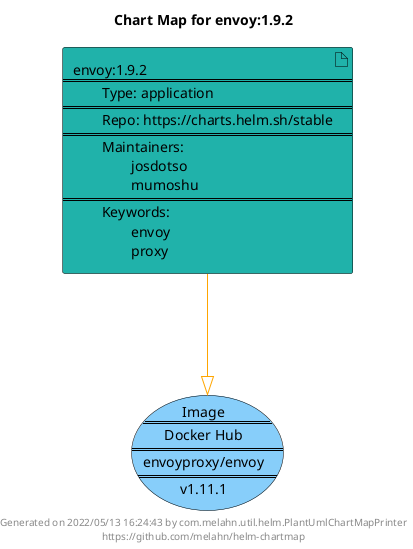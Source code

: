 @startuml
skinparam linetype ortho
skinparam backgroundColor white
skinparam usecaseBorderColor black
skinparam usecaseArrowColor LightSlateGray
skinparam artifactBorderColor black
skinparam artifactArrowColor LightSlateGray

title Chart Map for envoy:1.9.2

'There is one referenced Helm Chart
artifact "envoy:1.9.2\n====\n\tType: application\n====\n\tRepo: https://charts.helm.sh/stable\n====\n\tMaintainers: \n\t\tjosdotso\n\t\tmumoshu\n====\n\tKeywords: \n\t\tenvoy\n\t\tproxy" as envoy_1_9_2 #LightSeaGreen

'There is one referenced Docker Image
usecase "Image\n====\nDocker Hub\n====\nenvoyproxy/envoy\n====\nv1.11.1" as envoyproxy_envoy_v1_11_1 #LightSkyBlue

'Chart Dependencies
envoy_1_9_2--[#orange]-|>envoyproxy_envoy_v1_11_1

center footer Generated on 2022/05/13 16:24:43 by com.melahn.util.helm.PlantUmlChartMapPrinter\nhttps://github.com/melahn/helm-chartmap
@enduml
